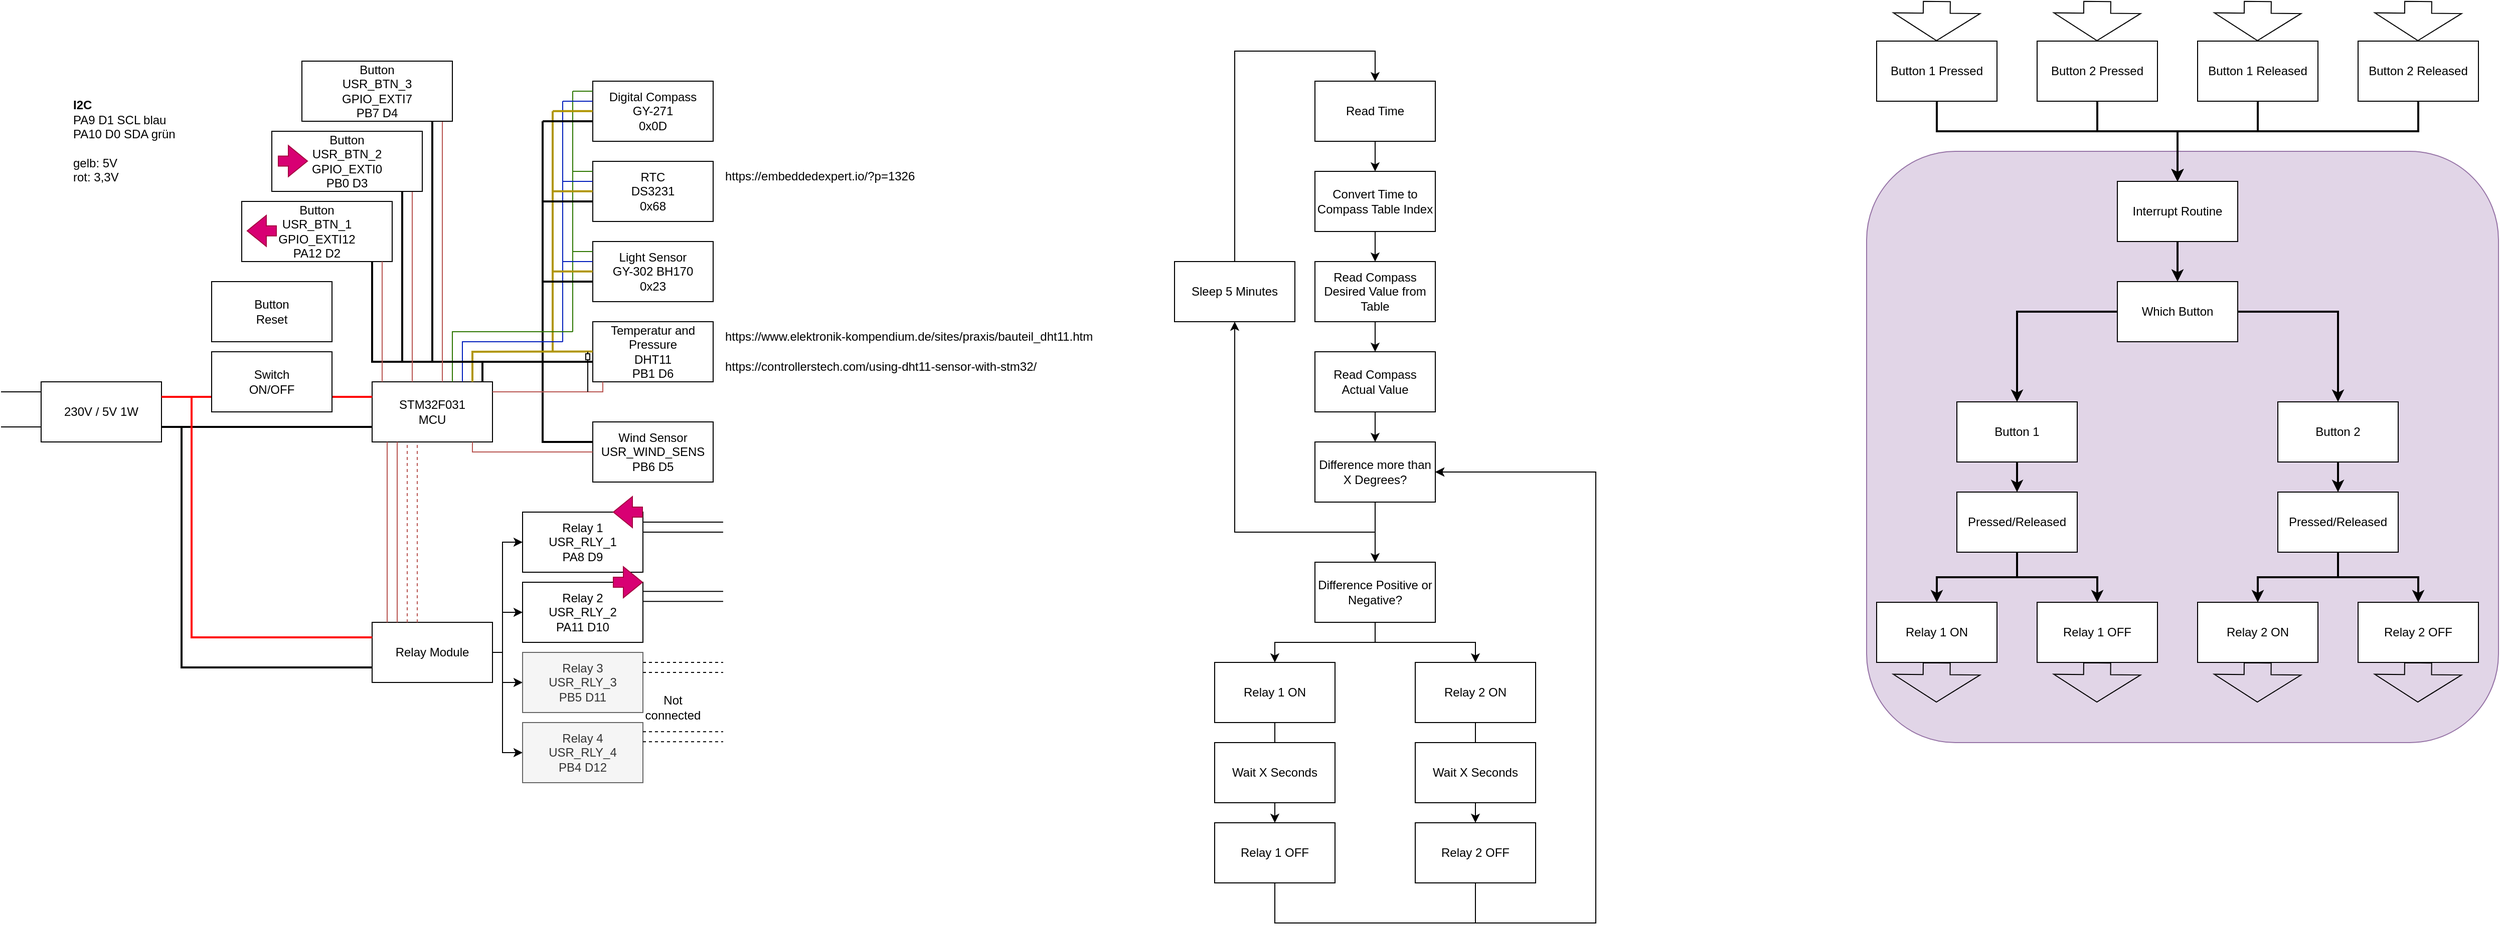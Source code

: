 <mxfile version="20.3.0" type="device"><diagram name="Page-1" id="prggtN5wl7_WI-Ie2y-x"><mxGraphModel dx="1793" dy="1065" grid="1" gridSize="10" guides="1" tooltips="1" connect="1" arrows="1" fold="1" page="1" pageScale="1" pageWidth="850" pageHeight="1100" math="0" shadow="0"><root><mxCell id="0"/><mxCell id="1" parent="0"/><mxCell id="a5VU7QIuzeuz8_hcCsnS-48" value="" style="rounded=1;whiteSpace=wrap;html=1;fillColor=#e1d5e7;strokeColor=#9673a6;" vertex="1" parent="1"><mxGeometry x="1870" y="210" width="630" height="590" as="geometry"/></mxCell><mxCell id="jXwcjUHK-jh7pQZKSeeq-1" value="STM32F031&lt;br&gt;MCU" style="rounded=0;whiteSpace=wrap;html=1;" parent="1" vertex="1"><mxGeometry x="380" y="440" width="120" height="60" as="geometry"/></mxCell><mxCell id="jXwcjUHK-jh7pQZKSeeq-2" value="Digital Compass&lt;br&gt;GY-271&lt;br&gt;0x0D" style="rounded=0;whiteSpace=wrap;html=1;" parent="1" vertex="1"><mxGeometry x="600" y="140" width="120" height="60" as="geometry"/></mxCell><mxCell id="jXwcjUHK-jh7pQZKSeeq-3" value="RTC&lt;br&gt;DS3231&lt;br&gt;0x68" style="rounded=0;whiteSpace=wrap;html=1;" parent="1" vertex="1"><mxGeometry x="600" y="220" width="120" height="60" as="geometry"/></mxCell><mxCell id="jXwcjUHK-jh7pQZKSeeq-4" value="Light Sensor&lt;br&gt;GY-302 BH170&lt;br&gt;0x23" style="rounded=0;whiteSpace=wrap;html=1;" parent="1" vertex="1"><mxGeometry x="600" y="300" width="120" height="60" as="geometry"/></mxCell><mxCell id="jXwcjUHK-jh7pQZKSeeq-5" value="Temperatur and Pressure&lt;br&gt;DHT11&lt;br&gt;PB1 D6" style="rounded=0;whiteSpace=wrap;html=1;" parent="1" vertex="1"><mxGeometry x="600" y="380" width="120" height="60" as="geometry"/></mxCell><mxCell id="a5VU7QIuzeuz8_hcCsnS-4" style="edgeStyle=orthogonalEdgeStyle;rounded=0;orthogonalLoop=1;jettySize=auto;html=1;entryX=0;entryY=0.5;entryDx=0;entryDy=0;" edge="1" parent="1" source="jXwcjUHK-jh7pQZKSeeq-6" target="jXwcjUHK-jh7pQZKSeeq-7"><mxGeometry relative="1" as="geometry"><Array as="points"><mxPoint x="510" y="710"/><mxPoint x="510" y="600"/></Array></mxGeometry></mxCell><mxCell id="a5VU7QIuzeuz8_hcCsnS-5" style="edgeStyle=orthogonalEdgeStyle;rounded=0;orthogonalLoop=1;jettySize=auto;html=1;entryX=0;entryY=0.5;entryDx=0;entryDy=0;" edge="1" parent="1" source="jXwcjUHK-jh7pQZKSeeq-6" target="jXwcjUHK-jh7pQZKSeeq-8"><mxGeometry relative="1" as="geometry"><Array as="points"><mxPoint x="510" y="710"/><mxPoint x="510" y="670"/></Array></mxGeometry></mxCell><mxCell id="a5VU7QIuzeuz8_hcCsnS-6" style="edgeStyle=orthogonalEdgeStyle;rounded=0;orthogonalLoop=1;jettySize=auto;html=1;entryX=0;entryY=0.5;entryDx=0;entryDy=0;" edge="1" parent="1" source="jXwcjUHK-jh7pQZKSeeq-6" target="jXwcjUHK-jh7pQZKSeeq-9"><mxGeometry relative="1" as="geometry"><Array as="points"><mxPoint x="510" y="710"/><mxPoint x="510" y="740"/></Array></mxGeometry></mxCell><mxCell id="a5VU7QIuzeuz8_hcCsnS-7" style="edgeStyle=orthogonalEdgeStyle;rounded=0;orthogonalLoop=1;jettySize=auto;html=1;entryX=0;entryY=0.5;entryDx=0;entryDy=0;" edge="1" parent="1" source="jXwcjUHK-jh7pQZKSeeq-6" target="jXwcjUHK-jh7pQZKSeeq-10"><mxGeometry relative="1" as="geometry"><Array as="points"><mxPoint x="510" y="710"/><mxPoint x="510" y="810"/></Array></mxGeometry></mxCell><mxCell id="jXwcjUHK-jh7pQZKSeeq-6" value="Relay Module" style="rounded=0;whiteSpace=wrap;html=1;" parent="1" vertex="1"><mxGeometry x="380" y="680" width="120" height="60" as="geometry"/></mxCell><mxCell id="jXwcjUHK-jh7pQZKSeeq-7" value="Relay 1&lt;br&gt;USR_RLY_1&lt;br&gt;PA8 D9" style="rounded=0;whiteSpace=wrap;html=1;" parent="1" vertex="1"><mxGeometry x="530" y="570" width="120" height="60" as="geometry"/></mxCell><mxCell id="jXwcjUHK-jh7pQZKSeeq-8" value="Relay 2&lt;br&gt;USR_RLY_2&lt;br&gt;PA11 D10" style="rounded=0;whiteSpace=wrap;html=1;" parent="1" vertex="1"><mxGeometry x="530" y="640" width="120" height="60" as="geometry"/></mxCell><mxCell id="jXwcjUHK-jh7pQZKSeeq-9" value="Relay 3&lt;br&gt;USR_RLY_3&lt;br&gt;PB5 D11" style="rounded=0;whiteSpace=wrap;html=1;fillColor=#f5f5f5;fontColor=#333333;strokeColor=#666666;" parent="1" vertex="1"><mxGeometry x="530" y="710" width="120" height="60" as="geometry"/></mxCell><mxCell id="jXwcjUHK-jh7pQZKSeeq-10" value="Relay 4&lt;br&gt;USR_RLY_4&lt;br&gt;PB4 D12" style="rounded=0;whiteSpace=wrap;html=1;fillColor=#f5f5f5;fontColor=#333333;strokeColor=#666666;" parent="1" vertex="1"><mxGeometry x="530" y="780" width="120" height="60" as="geometry"/></mxCell><mxCell id="jXwcjUHK-jh7pQZKSeeq-12" value="230V / 5V 1W" style="rounded=0;whiteSpace=wrap;html=1;" parent="1" vertex="1"><mxGeometry x="50" y="440" width="120" height="60" as="geometry"/></mxCell><mxCell id="jXwcjUHK-jh7pQZKSeeq-14" value="" style="endArrow=none;html=1;rounded=0;entryX=1;entryY=0.75;entryDx=0;entryDy=0;exitX=0;exitY=0.75;exitDx=0;exitDy=0;strokeWidth=2;" parent="1" source="jXwcjUHK-jh7pQZKSeeq-1" target="jXwcjUHK-jh7pQZKSeeq-12" edge="1"><mxGeometry width="50" height="50" relative="1" as="geometry"><mxPoint x="390" y="570" as="sourcePoint"/><mxPoint x="440" y="520" as="targetPoint"/></mxGeometry></mxCell><mxCell id="jXwcjUHK-jh7pQZKSeeq-15" value="" style="endArrow=none;html=1;rounded=0;entryX=1;entryY=0.25;entryDx=0;entryDy=0;exitX=0;exitY=0.25;exitDx=0;exitDy=0;strokeColor=#FF0000;strokeWidth=2;" parent="1" source="jXwcjUHK-jh7pQZKSeeq-1" target="jXwcjUHK-jh7pQZKSeeq-12" edge="1"><mxGeometry width="50" height="50" relative="1" as="geometry"><mxPoint x="350" y="460" as="sourcePoint"/><mxPoint x="170" y="460" as="targetPoint"/></mxGeometry></mxCell><mxCell id="jXwcjUHK-jh7pQZKSeeq-17" value="" style="endArrow=none;html=1;rounded=0;entryX=1;entryY=0.75;entryDx=0;entryDy=0;exitX=0;exitY=0.75;exitDx=0;exitDy=0;strokeWidth=2;" parent="1" source="jXwcjUHK-jh7pQZKSeeq-6" target="jXwcjUHK-jh7pQZKSeeq-12" edge="1"><mxGeometry width="50" height="50" relative="1" as="geometry"><mxPoint x="340" y="540" as="sourcePoint"/><mxPoint x="160" y="540" as="targetPoint"/><Array as="points"><mxPoint x="190" y="725"/><mxPoint x="190" y="485"/></Array></mxGeometry></mxCell><mxCell id="jXwcjUHK-jh7pQZKSeeq-19" value="" style="endArrow=none;html=1;rounded=0;entryX=1;entryY=0.25;entryDx=0;entryDy=0;exitX=0;exitY=0.25;exitDx=0;exitDy=0;strokeColor=#FF0000;strokeWidth=2;" parent="1" source="jXwcjUHK-jh7pQZKSeeq-6" target="jXwcjUHK-jh7pQZKSeeq-12" edge="1"><mxGeometry width="50" height="50" relative="1" as="geometry"><mxPoint x="400" y="530" as="sourcePoint"/><mxPoint x="220" y="530" as="targetPoint"/><Array as="points"><mxPoint x="200" y="695"/><mxPoint x="200" y="455"/></Array></mxGeometry></mxCell><mxCell id="jXwcjUHK-jh7pQZKSeeq-13" value="Switch&lt;br&gt;ON/OFF" style="rounded=0;whiteSpace=wrap;html=1;" parent="1" vertex="1"><mxGeometry x="220" y="410" width="120" height="60" as="geometry"/></mxCell><mxCell id="jXwcjUHK-jh7pQZKSeeq-20" value="" style="endArrow=none;html=1;rounded=0;fillColor=#f8cecc;strokeColor=#b85450;gradientColor=#ea6b66;" parent="1" edge="1"><mxGeometry width="50" height="50" relative="1" as="geometry"><mxPoint x="395" y="680" as="sourcePoint"/><mxPoint x="395" y="500" as="targetPoint"/></mxGeometry></mxCell><mxCell id="jXwcjUHK-jh7pQZKSeeq-21" value="" style="endArrow=none;html=1;rounded=0;fillColor=#f8cecc;strokeColor=#b85450;gradientColor=#ea6b66;" parent="1" edge="1"><mxGeometry width="50" height="50" relative="1" as="geometry"><mxPoint x="405.0" y="680" as="sourcePoint"/><mxPoint x="405.0" y="500" as="targetPoint"/></mxGeometry></mxCell><mxCell id="jXwcjUHK-jh7pQZKSeeq-22" value="" style="endArrow=none;html=1;rounded=0;fillColor=#f8cecc;strokeColor=#b85450;gradientColor=#ea6b66;dashed=1;" parent="1" edge="1"><mxGeometry width="50" height="50" relative="1" as="geometry"><mxPoint x="415.0" y="680" as="sourcePoint"/><mxPoint x="415.0" y="500" as="targetPoint"/></mxGeometry></mxCell><mxCell id="jXwcjUHK-jh7pQZKSeeq-23" value="" style="endArrow=none;html=1;rounded=0;fillColor=#f8cecc;strokeColor=#b85450;gradientColor=#ea6b66;dashed=1;" parent="1" edge="1"><mxGeometry width="50" height="50" relative="1" as="geometry"><mxPoint x="425.0" y="680" as="sourcePoint"/><mxPoint x="425.0" y="500" as="targetPoint"/></mxGeometry></mxCell><mxCell id="jXwcjUHK-jh7pQZKSeeq-24" value="" style="endArrow=none;html=1;rounded=0;exitX=0;exitY=0.75;exitDx=0;exitDy=0;" parent="1" source="jXwcjUHK-jh7pQZKSeeq-12" edge="1"><mxGeometry width="50" height="50" relative="1" as="geometry"><mxPoint x="390" y="510" as="sourcePoint"/><mxPoint x="10" y="485" as="targetPoint"/></mxGeometry></mxCell><mxCell id="jXwcjUHK-jh7pQZKSeeq-25" value="" style="endArrow=none;html=1;rounded=0;exitX=0;exitY=0.75;exitDx=0;exitDy=0;" parent="1" edge="1"><mxGeometry width="50" height="50" relative="1" as="geometry"><mxPoint x="50" y="450" as="sourcePoint"/><mxPoint x="10" y="450" as="targetPoint"/></mxGeometry></mxCell><mxCell id="jXwcjUHK-jh7pQZKSeeq-26" value="" style="endArrow=none;html=1;rounded=0;fillColor=#60a917;strokeColor=#2D7600;" parent="1" edge="1"><mxGeometry width="50" height="50" relative="1" as="geometry"><mxPoint x="580" y="150" as="sourcePoint"/><mxPoint x="580" y="390" as="targetPoint"/></mxGeometry></mxCell><mxCell id="jXwcjUHK-jh7pQZKSeeq-27" value="" style="endArrow=none;html=1;rounded=0;fillColor=#0050ef;strokeColor=#001DBC;" parent="1" edge="1"><mxGeometry width="50" height="50" relative="1" as="geometry"><mxPoint x="570" y="160" as="sourcePoint"/><mxPoint x="570" y="400" as="targetPoint"/></mxGeometry></mxCell><mxCell id="jXwcjUHK-jh7pQZKSeeq-28" value="" style="endArrow=none;html=1;rounded=0;strokeColor=#B09500;strokeWidth=2;fillColor=#e3c800;" parent="1" edge="1"><mxGeometry width="50" height="50" relative="1" as="geometry"><mxPoint x="560" y="170" as="sourcePoint"/><mxPoint x="560" y="410" as="targetPoint"/></mxGeometry></mxCell><mxCell id="jXwcjUHK-jh7pQZKSeeq-29" value="" style="endArrow=none;html=1;rounded=0;strokeWidth=2;" parent="1" edge="1"><mxGeometry width="50" height="50" relative="1" as="geometry"><mxPoint x="550" y="180" as="sourcePoint"/><mxPoint x="550" y="420" as="targetPoint"/></mxGeometry></mxCell><mxCell id="jXwcjUHK-jh7pQZKSeeq-30" value="" style="endArrow=none;html=1;rounded=0;fillColor=#60a917;strokeColor=#2D7600;" parent="1" edge="1"><mxGeometry width="50" height="50" relative="1" as="geometry"><mxPoint x="580" y="150" as="sourcePoint"/><mxPoint x="600" y="150" as="targetPoint"/></mxGeometry></mxCell><mxCell id="jXwcjUHK-jh7pQZKSeeq-31" value="" style="endArrow=none;html=1;rounded=0;fillColor=#60a917;strokeColor=#2D7600;" parent="1" edge="1"><mxGeometry width="50" height="50" relative="1" as="geometry"><mxPoint x="580" y="230" as="sourcePoint"/><mxPoint x="600" y="230" as="targetPoint"/></mxGeometry></mxCell><mxCell id="jXwcjUHK-jh7pQZKSeeq-32" value="" style="endArrow=none;html=1;rounded=0;fillColor=#60a917;strokeColor=#2D7600;" parent="1" edge="1"><mxGeometry width="50" height="50" relative="1" as="geometry"><mxPoint x="580" y="310" as="sourcePoint"/><mxPoint x="600" y="310" as="targetPoint"/></mxGeometry></mxCell><mxCell id="jXwcjUHK-jh7pQZKSeeq-33" value="" style="endArrow=none;html=1;rounded=0;fillColor=#60a917;strokeColor=#2D7600;" parent="1" edge="1"><mxGeometry width="50" height="50" relative="1" as="geometry"><mxPoint x="460" y="440" as="sourcePoint"/><mxPoint x="580" y="390" as="targetPoint"/><Array as="points"><mxPoint x="460" y="390"/></Array></mxGeometry></mxCell><mxCell id="jXwcjUHK-jh7pQZKSeeq-34" value="" style="endArrow=none;html=1;rounded=0;fillColor=#0050ef;strokeColor=#001DBC;" parent="1" edge="1"><mxGeometry width="50" height="50" relative="1" as="geometry"><mxPoint x="570" y="160" as="sourcePoint"/><mxPoint x="600" y="160" as="targetPoint"/></mxGeometry></mxCell><mxCell id="jXwcjUHK-jh7pQZKSeeq-35" value="" style="endArrow=none;html=1;rounded=0;fillColor=#0050ef;strokeColor=#001DBC;" parent="1" edge="1"><mxGeometry width="50" height="50" relative="1" as="geometry"><mxPoint x="570" y="240" as="sourcePoint"/><mxPoint x="600" y="240" as="targetPoint"/></mxGeometry></mxCell><mxCell id="jXwcjUHK-jh7pQZKSeeq-36" value="" style="endArrow=none;html=1;rounded=0;fillColor=#0050ef;strokeColor=#001DBC;" parent="1" edge="1"><mxGeometry width="50" height="50" relative="1" as="geometry"><mxPoint x="570" y="320" as="sourcePoint"/><mxPoint x="600" y="320" as="targetPoint"/></mxGeometry></mxCell><mxCell id="jXwcjUHK-jh7pQZKSeeq-37" value="" style="endArrow=none;html=1;rounded=0;fillColor=#0050ef;strokeColor=#001DBC;" parent="1" edge="1"><mxGeometry width="50" height="50" relative="1" as="geometry"><mxPoint x="470" y="440" as="sourcePoint"/><mxPoint x="570" y="400" as="targetPoint"/><Array as="points"><mxPoint x="470" y="400"/></Array></mxGeometry></mxCell><mxCell id="jXwcjUHK-jh7pQZKSeeq-38" value="" style="endArrow=none;html=1;rounded=0;strokeColor=#B09500;strokeWidth=2;fillColor=#e3c800;" parent="1" edge="1"><mxGeometry width="50" height="50" relative="1" as="geometry"><mxPoint x="560" y="169.88" as="sourcePoint"/><mxPoint x="600" y="169.88" as="targetPoint"/></mxGeometry></mxCell><mxCell id="jXwcjUHK-jh7pQZKSeeq-39" value="" style="endArrow=none;html=1;rounded=0;strokeColor=#B09500;strokeWidth=2;fillColor=#e3c800;" parent="1" edge="1"><mxGeometry width="50" height="50" relative="1" as="geometry"><mxPoint x="560" y="249.88" as="sourcePoint"/><mxPoint x="600" y="249.88" as="targetPoint"/></mxGeometry></mxCell><mxCell id="jXwcjUHK-jh7pQZKSeeq-40" value="" style="endArrow=none;html=1;rounded=0;strokeColor=#B09500;strokeWidth=2;fillColor=#e3c800;" parent="1" edge="1"><mxGeometry width="50" height="50" relative="1" as="geometry"><mxPoint x="560" y="329.88" as="sourcePoint"/><mxPoint x="600" y="329.88" as="targetPoint"/></mxGeometry></mxCell><mxCell id="jXwcjUHK-jh7pQZKSeeq-41" value="" style="endArrow=none;html=1;rounded=0;strokeColor=#B09500;strokeWidth=2;fillColor=#e3c800;" parent="1" edge="1"><mxGeometry width="50" height="50" relative="1" as="geometry"><mxPoint x="480" y="440" as="sourcePoint"/><mxPoint x="600" y="409.77" as="targetPoint"/><Array as="points"><mxPoint x="480" y="410"/></Array></mxGeometry></mxCell><mxCell id="jXwcjUHK-jh7pQZKSeeq-42" value="" style="endArrow=none;html=1;rounded=0;strokeWidth=2;" parent="1" edge="1"><mxGeometry width="50" height="50" relative="1" as="geometry"><mxPoint x="550" y="180" as="sourcePoint"/><mxPoint x="600" y="180" as="targetPoint"/></mxGeometry></mxCell><mxCell id="jXwcjUHK-jh7pQZKSeeq-43" value="" style="endArrow=none;html=1;rounded=0;strokeWidth=2;" parent="1" edge="1"><mxGeometry width="50" height="50" relative="1" as="geometry"><mxPoint x="550" y="260" as="sourcePoint"/><mxPoint x="600" y="260" as="targetPoint"/></mxGeometry></mxCell><mxCell id="jXwcjUHK-jh7pQZKSeeq-44" value="" style="endArrow=none;html=1;rounded=0;strokeWidth=2;" parent="1" edge="1"><mxGeometry width="50" height="50" relative="1" as="geometry"><mxPoint x="550" y="340" as="sourcePoint"/><mxPoint x="600" y="340" as="targetPoint"/></mxGeometry></mxCell><mxCell id="jXwcjUHK-jh7pQZKSeeq-45" value="" style="endArrow=none;html=1;rounded=0;strokeWidth=2;" parent="1" edge="1"><mxGeometry width="50" height="50" relative="1" as="geometry"><mxPoint x="490" y="440" as="sourcePoint"/><mxPoint x="600" y="420" as="targetPoint"/><Array as="points"><mxPoint x="490" y="420"/></Array></mxGeometry></mxCell><mxCell id="jXwcjUHK-jh7pQZKSeeq-47" value="Button&lt;br&gt;Reset" style="rounded=0;whiteSpace=wrap;html=1;" parent="1" vertex="1"><mxGeometry x="220" y="340" width="120" height="60" as="geometry"/></mxCell><mxCell id="jXwcjUHK-jh7pQZKSeeq-48" value="Button&lt;br&gt;USR_BTN_1&lt;br&gt;GPIO_EXTI12&lt;br&gt;PA12 D2" style="rounded=0;whiteSpace=wrap;html=1;" parent="1" vertex="1"><mxGeometry x="250" y="260" width="150" height="60" as="geometry"/></mxCell><mxCell id="jXwcjUHK-jh7pQZKSeeq-50" value="" style="endArrow=none;html=1;rounded=0;strokeWidth=2;" parent="1" edge="1"><mxGeometry width="50" height="50" relative="1" as="geometry"><mxPoint x="500" y="420" as="sourcePoint"/><mxPoint x="380" y="320" as="targetPoint"/><Array as="points"><mxPoint x="380" y="420"/></Array></mxGeometry></mxCell><mxCell id="jXwcjUHK-jh7pQZKSeeq-51" value="" style="endArrow=none;html=1;rounded=0;fillColor=#f8cecc;strokeColor=#b85450;gradientColor=#ea6b66;" parent="1" edge="1"><mxGeometry width="50" height="50" relative="1" as="geometry"><mxPoint x="390" y="440" as="sourcePoint"/><mxPoint x="390" y="320" as="targetPoint"/></mxGeometry></mxCell><mxCell id="jXwcjUHK-jh7pQZKSeeq-52" value="" style="endArrow=none;html=1;rounded=0;strokeColor=#000000;strokeWidth=2;" parent="1" edge="1"><mxGeometry width="50" height="50" relative="1" as="geometry"><mxPoint x="440" y="420" as="sourcePoint"/><mxPoint x="440" y="180" as="targetPoint"/></mxGeometry></mxCell><mxCell id="jXwcjUHK-jh7pQZKSeeq-53" value="" style="endArrow=none;html=1;rounded=0;fillColor=#f8cecc;strokeColor=#b85450;gradientColor=#ea6b66;" parent="1" edge="1"><mxGeometry width="50" height="50" relative="1" as="geometry"><mxPoint x="420" y="440" as="sourcePoint"/><mxPoint x="420" y="250" as="targetPoint"/></mxGeometry></mxCell><mxCell id="jXwcjUHK-jh7pQZKSeeq-57" value="" style="endArrow=none;html=1;rounded=0;fillColor=#f8cecc;strokeColor=#b85450;gradientColor=#ea6b66;" parent="1" edge="1"><mxGeometry width="50" height="50" relative="1" as="geometry"><mxPoint x="450" y="440" as="sourcePoint"/><mxPoint x="450" y="180" as="targetPoint"/></mxGeometry></mxCell><mxCell id="jXwcjUHK-jh7pQZKSeeq-58" value="" style="endArrow=none;html=1;rounded=0;strokeColor=#000000;" parent="1" edge="1"><mxGeometry width="50" height="50" relative="1" as="geometry"><mxPoint x="650" y="580" as="sourcePoint"/><mxPoint x="730" y="580" as="targetPoint"/></mxGeometry></mxCell><mxCell id="jXwcjUHK-jh7pQZKSeeq-59" value="" style="endArrow=none;html=1;rounded=0;strokeColor=#000000;" parent="1" edge="1"><mxGeometry width="50" height="50" relative="1" as="geometry"><mxPoint x="650" y="590" as="sourcePoint"/><mxPoint x="730" y="590" as="targetPoint"/></mxGeometry></mxCell><mxCell id="jXwcjUHK-jh7pQZKSeeq-62" value="" style="endArrow=none;html=1;rounded=0;strokeColor=#000000;dashed=1;" parent="1" edge="1"><mxGeometry width="50" height="50" relative="1" as="geometry"><mxPoint x="650" y="720" as="sourcePoint"/><mxPoint x="730" y="720" as="targetPoint"/></mxGeometry></mxCell><mxCell id="jXwcjUHK-jh7pQZKSeeq-63" value="" style="endArrow=none;html=1;rounded=0;strokeColor=#000000;dashed=1;" parent="1" edge="1"><mxGeometry width="50" height="50" relative="1" as="geometry"><mxPoint x="650" y="730" as="sourcePoint"/><mxPoint x="730" y="730" as="targetPoint"/></mxGeometry></mxCell><mxCell id="jXwcjUHK-jh7pQZKSeeq-66" value="Wind Sensor&lt;br&gt;USR_WIND_SENS&lt;br&gt;PB6 D5" style="rounded=0;whiteSpace=wrap;html=1;" parent="1" vertex="1"><mxGeometry x="600" y="480" width="120" height="60" as="geometry"/></mxCell><mxCell id="jXwcjUHK-jh7pQZKSeeq-67" value="" style="endArrow=none;html=1;rounded=0;strokeColor=#b85450;fillColor=#f8cecc;gradientColor=#ea6b66;" parent="1" edge="1"><mxGeometry width="50" height="50" relative="1" as="geometry"><mxPoint x="480" y="500" as="sourcePoint"/><mxPoint x="600" y="510" as="targetPoint"/><Array as="points"><mxPoint x="480" y="510"/></Array></mxGeometry></mxCell><mxCell id="jXwcjUHK-jh7pQZKSeeq-69" value="" style="endArrow=none;html=1;rounded=0;strokeColor=#000000;strokeWidth=2;" parent="1" edge="1"><mxGeometry width="50" height="50" relative="1" as="geometry"><mxPoint x="600" y="500" as="sourcePoint"/><mxPoint x="550" y="420" as="targetPoint"/><Array as="points"><mxPoint x="550" y="500"/></Array></mxGeometry></mxCell><mxCell id="jXwcjUHK-jh7pQZKSeeq-70" value="https://embeddedexpert.io/?p=1326" style="text;html=1;align=left;verticalAlign=middle;resizable=0;points=[];autosize=1;strokeColor=none;fillColor=none;" parent="1" vertex="1"><mxGeometry x="730" y="220" width="210" height="30" as="geometry"/></mxCell><mxCell id="jXwcjUHK-jh7pQZKSeeq-71" value="https://www.elektronik-kompendium.de/sites/praxis/bauteil_dht11.htm" style="text;html=1;align=left;verticalAlign=middle;resizable=0;points=[];autosize=1;strokeColor=none;fillColor=none;" parent="1" vertex="1"><mxGeometry x="730" y="380" width="390" height="30" as="geometry"/></mxCell><mxCell id="jXwcjUHK-jh7pQZKSeeq-72" value="https://controllerstech.com/using-dht11-sensor-with-stm32/" style="text;html=1;align=left;verticalAlign=middle;resizable=0;points=[];autosize=1;strokeColor=none;fillColor=none;" parent="1" vertex="1"><mxGeometry x="730" y="410" width="330" height="30" as="geometry"/></mxCell><mxCell id="jXwcjUHK-jh7pQZKSeeq-74" value="" style="endArrow=none;html=1;rounded=0;strokeColor=#b85450;fillColor=#f8cecc;gradientColor=#ea6b66;" parent="1" edge="1"><mxGeometry width="50" height="50" relative="1" as="geometry"><mxPoint x="500" y="450" as="sourcePoint"/><mxPoint x="610" y="440" as="targetPoint"/><Array as="points"><mxPoint x="610" y="450"/></Array></mxGeometry></mxCell><mxCell id="jXwcjUHK-jh7pQZKSeeq-75" value="" style="rounded=0;whiteSpace=wrap;html=1;" parent="1" vertex="1"><mxGeometry x="593" y="412" width="4" height="6" as="geometry"/></mxCell><mxCell id="jXwcjUHK-jh7pQZKSeeq-76" value="" style="endArrow=none;html=1;rounded=0;strokeColor=#000000;" parent="1" edge="1"><mxGeometry width="50" height="50" relative="1" as="geometry"><mxPoint x="595" y="412" as="sourcePoint"/><mxPoint x="595" y="410" as="targetPoint"/></mxGeometry></mxCell><mxCell id="jXwcjUHK-jh7pQZKSeeq-77" value="" style="endArrow=none;html=1;rounded=0;strokeColor=#000000;" parent="1" edge="1"><mxGeometry width="50" height="50" relative="1" as="geometry"><mxPoint x="595" y="450" as="sourcePoint"/><mxPoint x="595" y="418" as="targetPoint"/></mxGeometry></mxCell><mxCell id="jXwcjUHK-jh7pQZKSeeq-78" value="&lt;div style=&quot;&quot;&gt;&lt;span style=&quot;background-color: initial;&quot;&gt;&lt;b&gt;I2C&lt;/b&gt;&lt;/span&gt;&lt;/div&gt;&lt;div style=&quot;&quot;&gt;&lt;span style=&quot;background-color: initial;&quot;&gt;PA9 D1 SCL blau&lt;/span&gt;&lt;/div&gt;&lt;div style=&quot;&quot;&gt;&lt;span style=&quot;background-color: initial;&quot;&gt;PA10 D0 SDA grün&lt;/span&gt;&lt;/div&gt;&lt;div style=&quot;&quot;&gt;&lt;span style=&quot;background-color: initial;&quot;&gt;&lt;br&gt;&lt;/span&gt;&lt;/div&gt;&lt;div style=&quot;&quot;&gt;&lt;span style=&quot;background-color: initial;&quot;&gt;gelb: 5V&lt;/span&gt;&lt;/div&gt;&lt;div style=&quot;&quot;&gt;&lt;span style=&quot;background-color: initial;&quot;&gt;rot: 3,3V&lt;/span&gt;&lt;/div&gt;" style="text;html=1;strokeColor=none;fillColor=none;align=left;verticalAlign=middle;whiteSpace=wrap;rounded=0;" parent="1" vertex="1"><mxGeometry x="80" y="160" width="160" height="80" as="geometry"/></mxCell><mxCell id="jXwcjUHK-jh7pQZKSeeq-79" value="" style="endArrow=none;html=1;rounded=0;strokeColor=#000000;strokeWidth=2;" parent="1" edge="1"><mxGeometry width="50" height="50" relative="1" as="geometry"><mxPoint x="410" y="420" as="sourcePoint"/><mxPoint x="410" y="250" as="targetPoint"/></mxGeometry></mxCell><mxCell id="jXwcjUHK-jh7pQZKSeeq-80" value="Button&lt;br&gt;USR_BTN_3&lt;br&gt;GPIO_EXTI7&lt;br&gt;PB7 D4" style="rounded=0;whiteSpace=wrap;html=1;" parent="1" vertex="1"><mxGeometry x="310" y="120" width="150" height="60" as="geometry"/></mxCell><mxCell id="jXwcjUHK-jh7pQZKSeeq-49" value="Button&lt;br&gt;USR_BTN_2&lt;br&gt;GPIO_EXTI0&lt;br&gt;PB0 D3" style="rounded=0;whiteSpace=wrap;html=1;" parent="1" vertex="1"><mxGeometry x="280" y="190" width="150" height="60" as="geometry"/></mxCell><mxCell id="CQLrHUtQOe0jRY_uVFZr-9" value="" style="edgeStyle=orthogonalEdgeStyle;rounded=0;orthogonalLoop=1;jettySize=auto;html=1;" parent="1" source="CQLrHUtQOe0jRY_uVFZr-1" target="CQLrHUtQOe0jRY_uVFZr-2" edge="1"><mxGeometry relative="1" as="geometry"/></mxCell><mxCell id="CQLrHUtQOe0jRY_uVFZr-1" value="Read Time" style="rounded=0;whiteSpace=wrap;html=1;" parent="1" vertex="1"><mxGeometry x="1320" y="140" width="120" height="60" as="geometry"/></mxCell><mxCell id="CQLrHUtQOe0jRY_uVFZr-10" value="" style="edgeStyle=orthogonalEdgeStyle;rounded=0;orthogonalLoop=1;jettySize=auto;html=1;" parent="1" source="CQLrHUtQOe0jRY_uVFZr-2" target="CQLrHUtQOe0jRY_uVFZr-3" edge="1"><mxGeometry relative="1" as="geometry"/></mxCell><mxCell id="CQLrHUtQOe0jRY_uVFZr-2" value="Convert Time to Compass Table Index" style="rounded=0;whiteSpace=wrap;html=1;" parent="1" vertex="1"><mxGeometry x="1320" y="230" width="120" height="60" as="geometry"/></mxCell><mxCell id="CQLrHUtQOe0jRY_uVFZr-11" value="" style="edgeStyle=orthogonalEdgeStyle;rounded=0;orthogonalLoop=1;jettySize=auto;html=1;" parent="1" source="CQLrHUtQOe0jRY_uVFZr-3" target="CQLrHUtQOe0jRY_uVFZr-4" edge="1"><mxGeometry relative="1" as="geometry"/></mxCell><mxCell id="CQLrHUtQOe0jRY_uVFZr-3" value="Read Compass Desired Value from Table" style="rounded=0;whiteSpace=wrap;html=1;" parent="1" vertex="1"><mxGeometry x="1320" y="320" width="120" height="60" as="geometry"/></mxCell><mxCell id="CQLrHUtQOe0jRY_uVFZr-12" value="" style="edgeStyle=orthogonalEdgeStyle;rounded=0;orthogonalLoop=1;jettySize=auto;html=1;" parent="1" source="CQLrHUtQOe0jRY_uVFZr-4" target="CQLrHUtQOe0jRY_uVFZr-5" edge="1"><mxGeometry relative="1" as="geometry"/></mxCell><mxCell id="CQLrHUtQOe0jRY_uVFZr-4" value="Read Compass Actual Value" style="rounded=0;whiteSpace=wrap;html=1;" parent="1" vertex="1"><mxGeometry x="1320" y="410" width="120" height="60" as="geometry"/></mxCell><mxCell id="CQLrHUtQOe0jRY_uVFZr-7" style="edgeStyle=orthogonalEdgeStyle;rounded=0;orthogonalLoop=1;jettySize=auto;html=1;entryX=0.5;entryY=1;entryDx=0;entryDy=0;" parent="1" source="CQLrHUtQOe0jRY_uVFZr-5" target="CQLrHUtQOe0jRY_uVFZr-6" edge="1"><mxGeometry relative="1" as="geometry"><Array as="points"><mxPoint x="1380" y="590"/><mxPoint x="1240" y="590"/></Array></mxGeometry></mxCell><mxCell id="CQLrHUtQOe0jRY_uVFZr-20" style="edgeStyle=orthogonalEdgeStyle;rounded=0;orthogonalLoop=1;jettySize=auto;html=1;entryX=0.5;entryY=0;entryDx=0;entryDy=0;" parent="1" source="CQLrHUtQOe0jRY_uVFZr-5" target="CQLrHUtQOe0jRY_uVFZr-13" edge="1"><mxGeometry relative="1" as="geometry"/></mxCell><mxCell id="CQLrHUtQOe0jRY_uVFZr-5" value="Difference more than X Degrees?" style="rounded=0;whiteSpace=wrap;html=1;" parent="1" vertex="1"><mxGeometry x="1320" y="500" width="120" height="60" as="geometry"/></mxCell><mxCell id="CQLrHUtQOe0jRY_uVFZr-8" style="edgeStyle=orthogonalEdgeStyle;rounded=0;orthogonalLoop=1;jettySize=auto;html=1;entryX=0.5;entryY=0;entryDx=0;entryDy=0;" parent="1" source="CQLrHUtQOe0jRY_uVFZr-6" target="CQLrHUtQOe0jRY_uVFZr-1" edge="1"><mxGeometry relative="1" as="geometry"><Array as="points"><mxPoint x="1240" y="110"/><mxPoint x="1380" y="110"/></Array></mxGeometry></mxCell><mxCell id="CQLrHUtQOe0jRY_uVFZr-6" value="Sleep 5 Minutes" style="rounded=0;whiteSpace=wrap;html=1;" parent="1" vertex="1"><mxGeometry x="1180" y="320" width="120" height="60" as="geometry"/></mxCell><mxCell id="CQLrHUtQOe0jRY_uVFZr-21" style="edgeStyle=orthogonalEdgeStyle;rounded=0;orthogonalLoop=1;jettySize=auto;html=1;entryX=0.5;entryY=0;entryDx=0;entryDy=0;" parent="1" source="CQLrHUtQOe0jRY_uVFZr-13" target="CQLrHUtQOe0jRY_uVFZr-14" edge="1"><mxGeometry relative="1" as="geometry"/></mxCell><mxCell id="CQLrHUtQOe0jRY_uVFZr-22" style="edgeStyle=orthogonalEdgeStyle;rounded=0;orthogonalLoop=1;jettySize=auto;html=1;entryX=0.5;entryY=0;entryDx=0;entryDy=0;" parent="1" source="CQLrHUtQOe0jRY_uVFZr-13" target="CQLrHUtQOe0jRY_uVFZr-17" edge="1"><mxGeometry relative="1" as="geometry"/></mxCell><mxCell id="CQLrHUtQOe0jRY_uVFZr-13" value="Difference Positive or Negative?" style="rounded=0;whiteSpace=wrap;html=1;" parent="1" vertex="1"><mxGeometry x="1320" y="620" width="120" height="60" as="geometry"/></mxCell><mxCell id="CQLrHUtQOe0jRY_uVFZr-23" value="" style="edgeStyle=orthogonalEdgeStyle;rounded=0;orthogonalLoop=1;jettySize=auto;html=1;" parent="1" source="CQLrHUtQOe0jRY_uVFZr-14" target="CQLrHUtQOe0jRY_uVFZr-16" edge="1"><mxGeometry relative="1" as="geometry"/></mxCell><mxCell id="CQLrHUtQOe0jRY_uVFZr-14" value="Relay 1 ON" style="rounded=0;whiteSpace=wrap;html=1;" parent="1" vertex="1"><mxGeometry x="1220" y="720" width="120" height="60" as="geometry"/></mxCell><mxCell id="CQLrHUtQOe0jRY_uVFZr-15" value="Wait X Seconds" style="rounded=0;whiteSpace=wrap;html=1;" parent="1" vertex="1"><mxGeometry x="1220" y="800" width="120" height="60" as="geometry"/></mxCell><mxCell id="CQLrHUtQOe0jRY_uVFZr-25" style="edgeStyle=orthogonalEdgeStyle;rounded=0;orthogonalLoop=1;jettySize=auto;html=1;entryX=1;entryY=0.5;entryDx=0;entryDy=0;" parent="1" source="CQLrHUtQOe0jRY_uVFZr-16" target="CQLrHUtQOe0jRY_uVFZr-5" edge="1"><mxGeometry relative="1" as="geometry"><Array as="points"><mxPoint x="1280" y="980"/><mxPoint x="1600" y="980"/><mxPoint x="1600" y="530"/></Array></mxGeometry></mxCell><mxCell id="CQLrHUtQOe0jRY_uVFZr-16" value="Relay 1 OFF" style="rounded=0;whiteSpace=wrap;html=1;" parent="1" vertex="1"><mxGeometry x="1220" y="880" width="120" height="60" as="geometry"/></mxCell><mxCell id="CQLrHUtQOe0jRY_uVFZr-24" value="" style="edgeStyle=orthogonalEdgeStyle;rounded=0;orthogonalLoop=1;jettySize=auto;html=1;" parent="1" source="CQLrHUtQOe0jRY_uVFZr-17" target="CQLrHUtQOe0jRY_uVFZr-19" edge="1"><mxGeometry relative="1" as="geometry"/></mxCell><mxCell id="CQLrHUtQOe0jRY_uVFZr-17" value="Relay 2 ON" style="rounded=0;whiteSpace=wrap;html=1;" parent="1" vertex="1"><mxGeometry x="1420" y="720" width="120" height="60" as="geometry"/></mxCell><mxCell id="CQLrHUtQOe0jRY_uVFZr-18" value="Wait X Seconds" style="rounded=0;whiteSpace=wrap;html=1;" parent="1" vertex="1"><mxGeometry x="1420" y="800" width="120" height="60" as="geometry"/></mxCell><mxCell id="CQLrHUtQOe0jRY_uVFZr-26" style="edgeStyle=orthogonalEdgeStyle;rounded=0;orthogonalLoop=1;jettySize=auto;html=1;entryX=1;entryY=0.5;entryDx=0;entryDy=0;" parent="1" source="CQLrHUtQOe0jRY_uVFZr-19" target="CQLrHUtQOe0jRY_uVFZr-5" edge="1"><mxGeometry relative="1" as="geometry"><Array as="points"><mxPoint x="1480" y="980"/><mxPoint x="1600" y="980"/><mxPoint x="1600" y="530"/></Array></mxGeometry></mxCell><mxCell id="CQLrHUtQOe0jRY_uVFZr-19" value="Relay 2 OFF" style="rounded=0;whiteSpace=wrap;html=1;" parent="1" vertex="1"><mxGeometry x="1420" y="880" width="120" height="60" as="geometry"/></mxCell><mxCell id="a5VU7QIuzeuz8_hcCsnS-30" style="edgeStyle=orthogonalEdgeStyle;rounded=0;orthogonalLoop=1;jettySize=auto;html=1;entryX=0.5;entryY=0;entryDx=0;entryDy=0;strokeWidth=2;" edge="1" parent="1" source="CQLrHUtQOe0jRY_uVFZr-27" target="CQLrHUtQOe0jRY_uVFZr-29"><mxGeometry relative="1" as="geometry"><Array as="points"><mxPoint x="1940" y="190"/><mxPoint x="2180" y="190"/></Array></mxGeometry></mxCell><mxCell id="CQLrHUtQOe0jRY_uVFZr-27" value="Button 1 Pressed" style="rounded=0;whiteSpace=wrap;html=1;" parent="1" vertex="1"><mxGeometry x="1880" y="100" width="120" height="60" as="geometry"/></mxCell><mxCell id="CQLrHUtQOe0jRY_uVFZr-28" value="" style="shape=flexArrow;endArrow=classic;html=1;rounded=0;endWidth=58.621;endSize=8.772;width=26.897;" parent="1" edge="1"><mxGeometry width="50" height="50" relative="1" as="geometry"><mxPoint x="1940" y="60" as="sourcePoint"/><mxPoint x="1939.66" y="100" as="targetPoint"/></mxGeometry></mxCell><mxCell id="a5VU7QIuzeuz8_hcCsnS-35" value="" style="edgeStyle=orthogonalEdgeStyle;rounded=0;orthogonalLoop=1;jettySize=auto;html=1;strokeWidth=2;" edge="1" parent="1" source="CQLrHUtQOe0jRY_uVFZr-29" target="a5VU7QIuzeuz8_hcCsnS-10"><mxGeometry relative="1" as="geometry"/></mxCell><mxCell id="CQLrHUtQOe0jRY_uVFZr-29" value="Interrupt Routine" style="rounded=0;whiteSpace=wrap;html=1;" parent="1" vertex="1"><mxGeometry x="2120" y="240" width="120" height="60" as="geometry"/></mxCell><mxCell id="a5VU7QIuzeuz8_hcCsnS-2" value="" style="shape=flexArrow;endArrow=classic;html=1;rounded=0;fillColor=#d80073;strokeColor=#A50040;" edge="1" parent="1"><mxGeometry width="50" height="50" relative="1" as="geometry"><mxPoint x="285" y="289.38" as="sourcePoint"/><mxPoint x="255" y="289.38" as="targetPoint"/></mxGeometry></mxCell><mxCell id="a5VU7QIuzeuz8_hcCsnS-3" value="" style="shape=flexArrow;endArrow=classic;html=1;rounded=0;fillColor=#d80073;strokeColor=#A50040;" edge="1" parent="1"><mxGeometry width="50" height="50" relative="1" as="geometry"><mxPoint x="286" y="219.7" as="sourcePoint"/><mxPoint x="316" y="219.7" as="targetPoint"/></mxGeometry></mxCell><mxCell id="a5VU7QIuzeuz8_hcCsnS-36" style="edgeStyle=orthogonalEdgeStyle;rounded=0;orthogonalLoop=1;jettySize=auto;html=1;entryX=0.5;entryY=0;entryDx=0;entryDy=0;strokeWidth=2;" edge="1" parent="1" source="a5VU7QIuzeuz8_hcCsnS-10" target="a5VU7QIuzeuz8_hcCsnS-25"><mxGeometry relative="1" as="geometry"/></mxCell><mxCell id="a5VU7QIuzeuz8_hcCsnS-37" style="edgeStyle=orthogonalEdgeStyle;rounded=0;orthogonalLoop=1;jettySize=auto;html=1;entryX=0.5;entryY=0;entryDx=0;entryDy=0;strokeWidth=2;" edge="1" parent="1" source="a5VU7QIuzeuz8_hcCsnS-10" target="a5VU7QIuzeuz8_hcCsnS-26"><mxGeometry relative="1" as="geometry"/></mxCell><mxCell id="a5VU7QIuzeuz8_hcCsnS-10" value="Which Button" style="rounded=0;whiteSpace=wrap;html=1;" vertex="1" parent="1"><mxGeometry x="2120" y="340" width="120" height="60" as="geometry"/></mxCell><mxCell id="a5VU7QIuzeuz8_hcCsnS-49" style="edgeStyle=orthogonalEdgeStyle;rounded=0;orthogonalLoop=1;jettySize=auto;html=1;entryX=0.5;entryY=0;entryDx=0;entryDy=0;strokeWidth=2;" edge="1" parent="1" source="a5VU7QIuzeuz8_hcCsnS-16" target="CQLrHUtQOe0jRY_uVFZr-29"><mxGeometry relative="1" as="geometry"><Array as="points"><mxPoint x="2100" y="190"/><mxPoint x="2180" y="190"/></Array></mxGeometry></mxCell><mxCell id="a5VU7QIuzeuz8_hcCsnS-16" value="Button 2 Pressed" style="rounded=0;whiteSpace=wrap;html=1;" vertex="1" parent="1"><mxGeometry x="2040" y="100" width="120" height="60" as="geometry"/></mxCell><mxCell id="a5VU7QIuzeuz8_hcCsnS-17" value="" style="shape=flexArrow;endArrow=classic;html=1;rounded=0;endWidth=58.621;endSize=8.772;width=26.897;" edge="1" parent="1"><mxGeometry width="50" height="50" relative="1" as="geometry"><mxPoint x="2100" y="60" as="sourcePoint"/><mxPoint x="2099.66" y="100" as="targetPoint"/></mxGeometry></mxCell><mxCell id="a5VU7QIuzeuz8_hcCsnS-50" style="edgeStyle=orthogonalEdgeStyle;rounded=0;orthogonalLoop=1;jettySize=auto;html=1;strokeWidth=2;" edge="1" parent="1" source="a5VU7QIuzeuz8_hcCsnS-18"><mxGeometry relative="1" as="geometry"><mxPoint x="2180" y="240" as="targetPoint"/><Array as="points"><mxPoint x="2260" y="190"/><mxPoint x="2180" y="190"/></Array></mxGeometry></mxCell><mxCell id="a5VU7QIuzeuz8_hcCsnS-18" value="Button 1 Released" style="rounded=0;whiteSpace=wrap;html=1;" vertex="1" parent="1"><mxGeometry x="2200" y="100" width="120" height="60" as="geometry"/></mxCell><mxCell id="a5VU7QIuzeuz8_hcCsnS-19" value="" style="shape=flexArrow;endArrow=classic;html=1;rounded=0;endWidth=58.621;endSize=8.772;width=26.897;" edge="1" parent="1"><mxGeometry width="50" height="50" relative="1" as="geometry"><mxPoint x="2260" y="60" as="sourcePoint"/><mxPoint x="2259.66" y="100" as="targetPoint"/></mxGeometry></mxCell><mxCell id="a5VU7QIuzeuz8_hcCsnS-51" style="edgeStyle=orthogonalEdgeStyle;rounded=0;orthogonalLoop=1;jettySize=auto;html=1;strokeWidth=2;" edge="1" parent="1" source="a5VU7QIuzeuz8_hcCsnS-20"><mxGeometry relative="1" as="geometry"><mxPoint x="2180" y="240" as="targetPoint"/><Array as="points"><mxPoint x="2420" y="190"/><mxPoint x="2180" y="190"/></Array></mxGeometry></mxCell><mxCell id="a5VU7QIuzeuz8_hcCsnS-20" value="Button 2 Released" style="rounded=0;whiteSpace=wrap;html=1;" vertex="1" parent="1"><mxGeometry x="2360" y="100" width="120" height="60" as="geometry"/></mxCell><mxCell id="a5VU7QIuzeuz8_hcCsnS-21" value="" style="shape=flexArrow;endArrow=classic;html=1;rounded=0;endWidth=58.621;endSize=8.772;width=26.897;" edge="1" parent="1"><mxGeometry width="50" height="50" relative="1" as="geometry"><mxPoint x="2420" y="60" as="sourcePoint"/><mxPoint x="2419.66" y="100" as="targetPoint"/></mxGeometry></mxCell><mxCell id="a5VU7QIuzeuz8_hcCsnS-40" style="edgeStyle=orthogonalEdgeStyle;rounded=0;orthogonalLoop=1;jettySize=auto;html=1;entryX=0.5;entryY=0;entryDx=0;entryDy=0;strokeWidth=2;" edge="1" parent="1" source="a5VU7QIuzeuz8_hcCsnS-22" target="a5VU7QIuzeuz8_hcCsnS-23"><mxGeometry relative="1" as="geometry"/></mxCell><mxCell id="a5VU7QIuzeuz8_hcCsnS-41" style="edgeStyle=orthogonalEdgeStyle;rounded=0;orthogonalLoop=1;jettySize=auto;html=1;entryX=0.5;entryY=0;entryDx=0;entryDy=0;strokeWidth=2;" edge="1" parent="1" source="a5VU7QIuzeuz8_hcCsnS-22" target="a5VU7QIuzeuz8_hcCsnS-24"><mxGeometry relative="1" as="geometry"/></mxCell><mxCell id="a5VU7QIuzeuz8_hcCsnS-22" value="Pressed/Released" style="rounded=0;whiteSpace=wrap;html=1;" vertex="1" parent="1"><mxGeometry x="1960" y="550" width="120" height="60" as="geometry"/></mxCell><mxCell id="a5VU7QIuzeuz8_hcCsnS-23" value="Relay 1 ON" style="rounded=0;whiteSpace=wrap;html=1;" vertex="1" parent="1"><mxGeometry x="1880" y="660" width="120" height="60" as="geometry"/></mxCell><mxCell id="a5VU7QIuzeuz8_hcCsnS-24" value="Relay 1 OFF" style="rounded=0;whiteSpace=wrap;html=1;" vertex="1" parent="1"><mxGeometry x="2040" y="660" width="120" height="60" as="geometry"/></mxCell><mxCell id="a5VU7QIuzeuz8_hcCsnS-38" value="" style="edgeStyle=orthogonalEdgeStyle;rounded=0;orthogonalLoop=1;jettySize=auto;html=1;strokeWidth=2;" edge="1" parent="1" source="a5VU7QIuzeuz8_hcCsnS-25" target="a5VU7QIuzeuz8_hcCsnS-22"><mxGeometry relative="1" as="geometry"/></mxCell><mxCell id="a5VU7QIuzeuz8_hcCsnS-25" value="Button 1" style="rounded=0;whiteSpace=wrap;html=1;" vertex="1" parent="1"><mxGeometry x="1960" y="460" width="120" height="60" as="geometry"/></mxCell><mxCell id="a5VU7QIuzeuz8_hcCsnS-39" value="" style="edgeStyle=orthogonalEdgeStyle;rounded=0;orthogonalLoop=1;jettySize=auto;html=1;strokeWidth=2;" edge="1" parent="1" source="a5VU7QIuzeuz8_hcCsnS-26" target="a5VU7QIuzeuz8_hcCsnS-27"><mxGeometry relative="1" as="geometry"/></mxCell><mxCell id="a5VU7QIuzeuz8_hcCsnS-26" value="Button 2" style="rounded=0;whiteSpace=wrap;html=1;" vertex="1" parent="1"><mxGeometry x="2280" y="460" width="120" height="60" as="geometry"/></mxCell><mxCell id="a5VU7QIuzeuz8_hcCsnS-42" style="edgeStyle=orthogonalEdgeStyle;rounded=0;orthogonalLoop=1;jettySize=auto;html=1;entryX=0.5;entryY=0;entryDx=0;entryDy=0;strokeWidth=2;" edge="1" parent="1" source="a5VU7QIuzeuz8_hcCsnS-27" target="a5VU7QIuzeuz8_hcCsnS-28"><mxGeometry relative="1" as="geometry"/></mxCell><mxCell id="a5VU7QIuzeuz8_hcCsnS-43" style="edgeStyle=orthogonalEdgeStyle;rounded=0;orthogonalLoop=1;jettySize=auto;html=1;entryX=0.5;entryY=0;entryDx=0;entryDy=0;strokeWidth=2;" edge="1" parent="1" source="a5VU7QIuzeuz8_hcCsnS-27" target="a5VU7QIuzeuz8_hcCsnS-29"><mxGeometry relative="1" as="geometry"/></mxCell><mxCell id="a5VU7QIuzeuz8_hcCsnS-27" value="Pressed/Released" style="rounded=0;whiteSpace=wrap;html=1;" vertex="1" parent="1"><mxGeometry x="2280" y="550" width="120" height="60" as="geometry"/></mxCell><mxCell id="a5VU7QIuzeuz8_hcCsnS-28" value="Relay 2 ON" style="rounded=0;whiteSpace=wrap;html=1;" vertex="1" parent="1"><mxGeometry x="2200" y="660" width="120" height="60" as="geometry"/></mxCell><mxCell id="a5VU7QIuzeuz8_hcCsnS-29" value="Relay 2 OFF" style="rounded=0;whiteSpace=wrap;html=1;" vertex="1" parent="1"><mxGeometry x="2360" y="660" width="120" height="60" as="geometry"/></mxCell><mxCell id="a5VU7QIuzeuz8_hcCsnS-44" value="" style="shape=flexArrow;endArrow=classic;html=1;rounded=0;endWidth=58.621;endSize=8.772;width=26.897;" edge="1" parent="1"><mxGeometry width="50" height="50" relative="1" as="geometry"><mxPoint x="1939.91" y="720" as="sourcePoint"/><mxPoint x="1939.57" y="760" as="targetPoint"/></mxGeometry></mxCell><mxCell id="a5VU7QIuzeuz8_hcCsnS-45" value="" style="shape=flexArrow;endArrow=classic;html=1;rounded=0;endWidth=58.621;endSize=8.772;width=26.897;" edge="1" parent="1"><mxGeometry width="50" height="50" relative="1" as="geometry"><mxPoint x="2099.91" y="720" as="sourcePoint"/><mxPoint x="2099.57" y="760" as="targetPoint"/></mxGeometry></mxCell><mxCell id="a5VU7QIuzeuz8_hcCsnS-46" value="" style="shape=flexArrow;endArrow=classic;html=1;rounded=0;endWidth=58.621;endSize=8.772;width=26.897;" edge="1" parent="1"><mxGeometry width="50" height="50" relative="1" as="geometry"><mxPoint x="2259.91" y="720" as="sourcePoint"/><mxPoint x="2259.57" y="760" as="targetPoint"/></mxGeometry></mxCell><mxCell id="a5VU7QIuzeuz8_hcCsnS-47" value="" style="shape=flexArrow;endArrow=classic;html=1;rounded=0;endWidth=58.621;endSize=8.772;width=26.897;" edge="1" parent="1"><mxGeometry width="50" height="50" relative="1" as="geometry"><mxPoint x="2419.91" y="720" as="sourcePoint"/><mxPoint x="2419.57" y="760" as="targetPoint"/></mxGeometry></mxCell><mxCell id="a5VU7QIuzeuz8_hcCsnS-52" value="" style="shape=flexArrow;endArrow=classic;html=1;rounded=0;fillColor=#d80073;strokeColor=#A50040;" edge="1" parent="1"><mxGeometry width="50" height="50" relative="1" as="geometry"><mxPoint x="650" y="570.0" as="sourcePoint"/><mxPoint x="620" y="570.0" as="targetPoint"/></mxGeometry></mxCell><mxCell id="a5VU7QIuzeuz8_hcCsnS-53" value="" style="shape=flexArrow;endArrow=classic;html=1;rounded=0;fillColor=#d80073;strokeColor=#A50040;" edge="1" parent="1"><mxGeometry width="50" height="50" relative="1" as="geometry"><mxPoint x="620.0" y="640" as="sourcePoint"/><mxPoint x="650.0" y="640" as="targetPoint"/></mxGeometry></mxCell><mxCell id="a5VU7QIuzeuz8_hcCsnS-54" value="" style="endArrow=none;html=1;rounded=0;strokeColor=#000000;" edge="1" parent="1"><mxGeometry width="50" height="50" relative="1" as="geometry"><mxPoint x="650" y="649.13" as="sourcePoint"/><mxPoint x="730" y="649.13" as="targetPoint"/></mxGeometry></mxCell><mxCell id="a5VU7QIuzeuz8_hcCsnS-55" value="" style="endArrow=none;html=1;rounded=0;strokeColor=#000000;" edge="1" parent="1"><mxGeometry width="50" height="50" relative="1" as="geometry"><mxPoint x="650" y="659.13" as="sourcePoint"/><mxPoint x="730" y="659.13" as="targetPoint"/></mxGeometry></mxCell><mxCell id="a5VU7QIuzeuz8_hcCsnS-56" value="" style="endArrow=none;html=1;rounded=0;strokeColor=#000000;dashed=1;" edge="1" parent="1"><mxGeometry width="50" height="50" relative="1" as="geometry"><mxPoint x="650" y="789.13" as="sourcePoint"/><mxPoint x="730" y="789.13" as="targetPoint"/></mxGeometry></mxCell><mxCell id="a5VU7QIuzeuz8_hcCsnS-57" value="" style="endArrow=none;html=1;rounded=0;strokeColor=#000000;dashed=1;" edge="1" parent="1"><mxGeometry width="50" height="50" relative="1" as="geometry"><mxPoint x="650" y="799.13" as="sourcePoint"/><mxPoint x="730" y="799.13" as="targetPoint"/></mxGeometry></mxCell><mxCell id="a5VU7QIuzeuz8_hcCsnS-58" value="Not connected" style="text;html=1;strokeColor=none;fillColor=none;align=center;verticalAlign=middle;whiteSpace=wrap;rounded=0;" vertex="1" parent="1"><mxGeometry x="650" y="750" width="60" height="30" as="geometry"/></mxCell></root></mxGraphModel></diagram></mxfile>